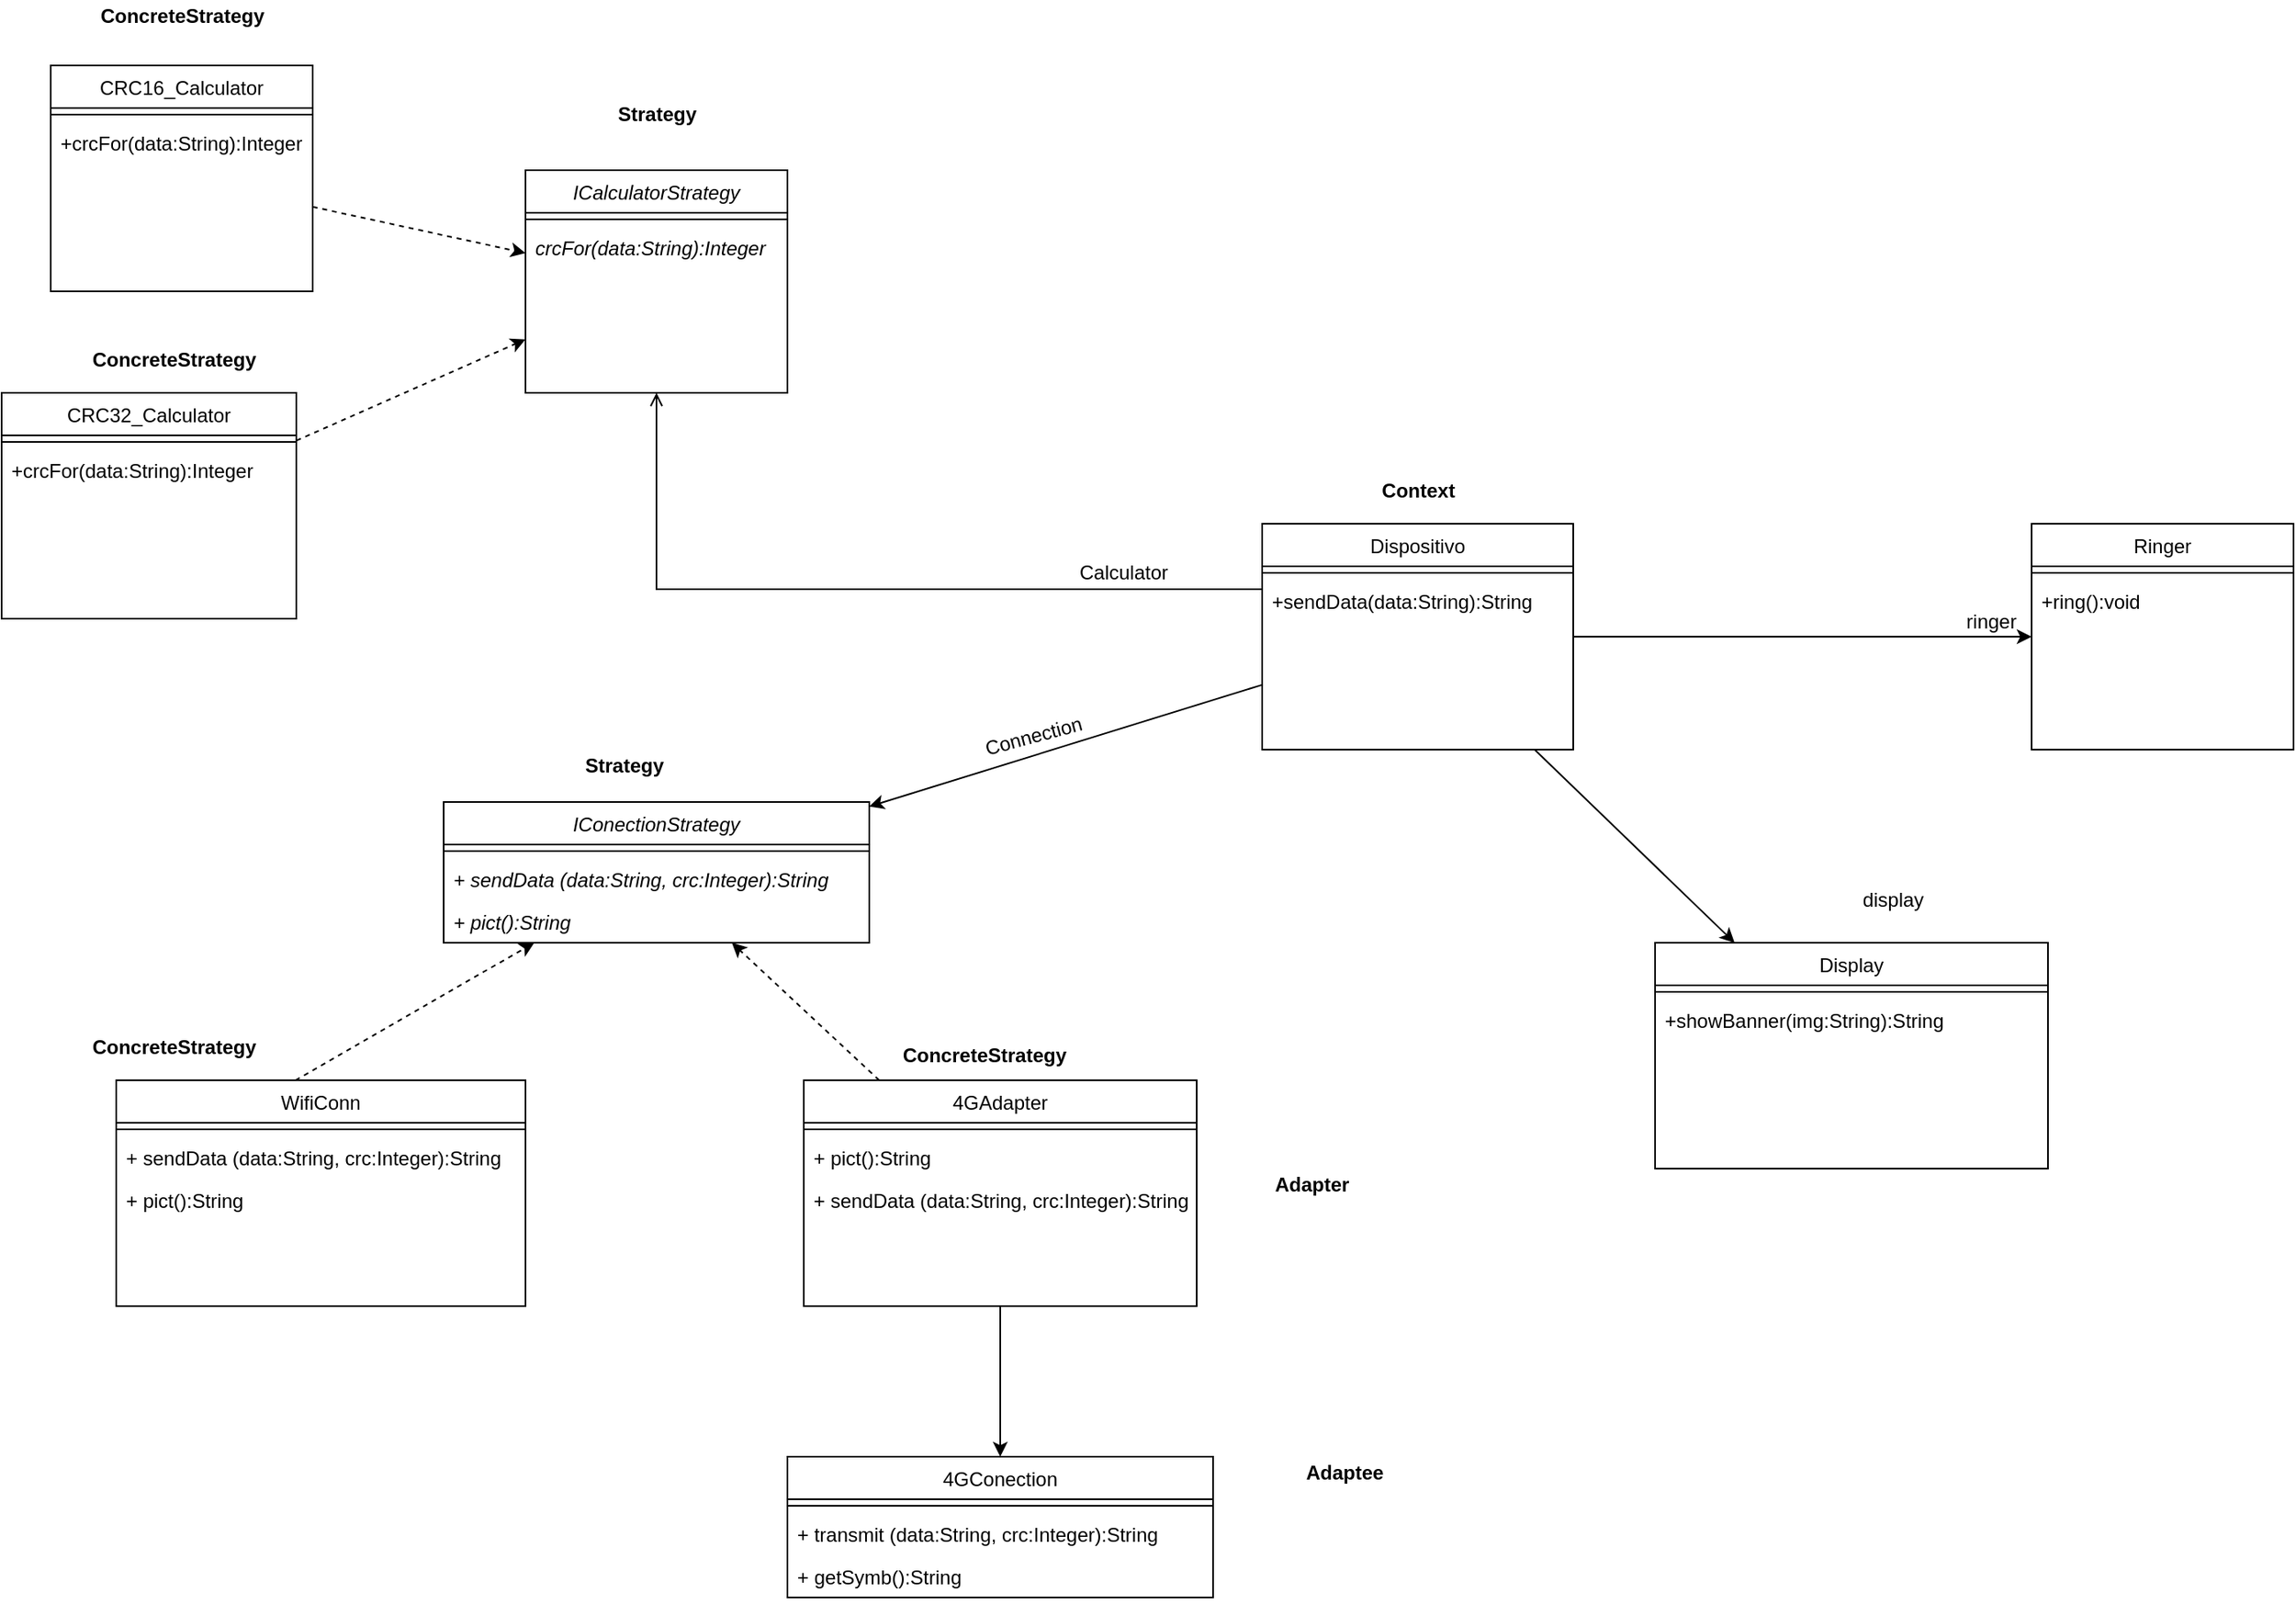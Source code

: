 <mxfile version="19.0.0" type="github">
  <diagram id="C5RBs43oDa-KdzZeNtuy" name="Page-1">
    <mxGraphModel dx="2179" dy="1909" grid="1" gridSize="10" guides="1" tooltips="1" connect="1" arrows="1" fold="1" page="1" pageScale="1" pageWidth="827" pageHeight="1169" math="0" shadow="0">
      <root>
        <mxCell id="WIyWlLk6GJQsqaUBKTNV-0" />
        <mxCell id="WIyWlLk6GJQsqaUBKTNV-1" parent="WIyWlLk6GJQsqaUBKTNV-0" />
        <mxCell id="zkfFHV4jXpPFQw0GAbJ--0" value="Dispositivo" style="swimlane;fontStyle=0;align=center;verticalAlign=top;childLayout=stackLayout;horizontal=1;startSize=26;horizontalStack=0;resizeParent=1;resizeLast=0;collapsible=1;marginBottom=0;rounded=0;shadow=0;strokeWidth=1;" parent="WIyWlLk6GJQsqaUBKTNV-1" vertex="1">
          <mxGeometry x="110" y="30" width="190" height="138" as="geometry">
            <mxRectangle x="230" y="140" width="160" height="26" as="alternateBounds" />
          </mxGeometry>
        </mxCell>
        <mxCell id="zkfFHV4jXpPFQw0GAbJ--4" value="" style="line;html=1;strokeWidth=1;align=left;verticalAlign=middle;spacingTop=-1;spacingLeft=3;spacingRight=3;rotatable=0;labelPosition=right;points=[];portConstraint=eastwest;" parent="zkfFHV4jXpPFQw0GAbJ--0" vertex="1">
          <mxGeometry y="26" width="190" height="8" as="geometry" />
        </mxCell>
        <mxCell id="zkfFHV4jXpPFQw0GAbJ--5" value="+sendData(data:String):String" style="text;align=left;verticalAlign=top;spacingLeft=4;spacingRight=4;overflow=hidden;rotatable=0;points=[[0,0.5],[1,0.5]];portConstraint=eastwest;" parent="zkfFHV4jXpPFQw0GAbJ--0" vertex="1">
          <mxGeometry y="34" width="190" height="26" as="geometry" />
        </mxCell>
        <mxCell id="zkfFHV4jXpPFQw0GAbJ--6" value="WifiConn" style="swimlane;fontStyle=0;align=center;verticalAlign=top;childLayout=stackLayout;horizontal=1;startSize=26;horizontalStack=0;resizeParent=1;resizeLast=0;collapsible=1;marginBottom=0;rounded=0;shadow=0;strokeWidth=1;" parent="WIyWlLk6GJQsqaUBKTNV-1" vertex="1">
          <mxGeometry x="-590" y="370" width="250" height="138" as="geometry">
            <mxRectangle x="130" y="380" width="160" height="26" as="alternateBounds" />
          </mxGeometry>
        </mxCell>
        <mxCell id="zkfFHV4jXpPFQw0GAbJ--9" value="" style="line;html=1;strokeWidth=1;align=left;verticalAlign=middle;spacingTop=-1;spacingLeft=3;spacingRight=3;rotatable=0;labelPosition=right;points=[];portConstraint=eastwest;" parent="zkfFHV4jXpPFQw0GAbJ--6" vertex="1">
          <mxGeometry y="26" width="250" height="8" as="geometry" />
        </mxCell>
        <mxCell id="HVEa03CkyZOE4N7WmH8P-10" value="+ sendData (data:String, crc:Integer):String" style="text;align=left;verticalAlign=top;spacingLeft=4;spacingRight=4;overflow=hidden;rotatable=0;points=[[0,0.5],[1,0.5]];portConstraint=eastwest;fontStyle=0" parent="zkfFHV4jXpPFQw0GAbJ--6" vertex="1">
          <mxGeometry y="34" width="250" height="26" as="geometry" />
        </mxCell>
        <mxCell id="HVEa03CkyZOE4N7WmH8P-11" value="+ pict():String" style="text;align=left;verticalAlign=top;spacingLeft=4;spacingRight=4;overflow=hidden;rotatable=0;points=[[0,0.5],[1,0.5]];portConstraint=eastwest;fontStyle=0" parent="zkfFHV4jXpPFQw0GAbJ--6" vertex="1">
          <mxGeometry y="60" width="250" height="26" as="geometry" />
        </mxCell>
        <mxCell id="zkfFHV4jXpPFQw0GAbJ--13" value="4GConection" style="swimlane;fontStyle=0;align=center;verticalAlign=top;childLayout=stackLayout;horizontal=1;startSize=26;horizontalStack=0;resizeParent=1;resizeLast=0;collapsible=1;marginBottom=0;rounded=0;shadow=0;strokeWidth=1;" parent="WIyWlLk6GJQsqaUBKTNV-1" vertex="1">
          <mxGeometry x="-180" y="600" width="260" height="86" as="geometry">
            <mxRectangle x="340" y="380" width="170" height="26" as="alternateBounds" />
          </mxGeometry>
        </mxCell>
        <mxCell id="zkfFHV4jXpPFQw0GAbJ--15" value="" style="line;html=1;strokeWidth=1;align=left;verticalAlign=middle;spacingTop=-1;spacingLeft=3;spacingRight=3;rotatable=0;labelPosition=right;points=[];portConstraint=eastwest;" parent="zkfFHV4jXpPFQw0GAbJ--13" vertex="1">
          <mxGeometry y="26" width="260" height="8" as="geometry" />
        </mxCell>
        <mxCell id="HVEa03CkyZOE4N7WmH8P-12" value="+ transmit (data:String, crc:Integer):String" style="text;align=left;verticalAlign=top;spacingLeft=4;spacingRight=4;overflow=hidden;rotatable=0;points=[[0,0.5],[1,0.5]];portConstraint=eastwest;fontStyle=0" parent="zkfFHV4jXpPFQw0GAbJ--13" vertex="1">
          <mxGeometry y="34" width="260" height="26" as="geometry" />
        </mxCell>
        <mxCell id="HVEa03CkyZOE4N7WmH8P-13" value="+ getSymb():String" style="text;align=left;verticalAlign=top;spacingLeft=4;spacingRight=4;overflow=hidden;rotatable=0;points=[[0,0.5],[1,0.5]];portConstraint=eastwest;fontStyle=0" parent="zkfFHV4jXpPFQw0GAbJ--13" vertex="1">
          <mxGeometry y="60" width="260" height="26" as="geometry" />
        </mxCell>
        <mxCell id="zkfFHV4jXpPFQw0GAbJ--17" value="ICalculatorStrategy" style="swimlane;fontStyle=2;align=center;verticalAlign=top;childLayout=stackLayout;horizontal=1;startSize=26;horizontalStack=0;resizeParent=1;resizeLast=0;collapsible=1;marginBottom=0;rounded=0;shadow=0;strokeWidth=1;" parent="WIyWlLk6GJQsqaUBKTNV-1" vertex="1">
          <mxGeometry x="-340" y="-186" width="160" height="136" as="geometry">
            <mxRectangle x="550" y="140" width="160" height="26" as="alternateBounds" />
          </mxGeometry>
        </mxCell>
        <mxCell id="zkfFHV4jXpPFQw0GAbJ--23" value="" style="line;html=1;strokeWidth=1;align=left;verticalAlign=middle;spacingTop=-1;spacingLeft=3;spacingRight=3;rotatable=0;labelPosition=right;points=[];portConstraint=eastwest;" parent="zkfFHV4jXpPFQw0GAbJ--17" vertex="1">
          <mxGeometry y="26" width="160" height="8" as="geometry" />
        </mxCell>
        <mxCell id="zkfFHV4jXpPFQw0GAbJ--25" value="crcFor(data:String):Integer" style="text;align=left;verticalAlign=top;spacingLeft=4;spacingRight=4;overflow=hidden;rotatable=0;points=[[0,0.5],[1,0.5]];portConstraint=eastwest;fontStyle=2" parent="zkfFHV4jXpPFQw0GAbJ--17" vertex="1">
          <mxGeometry y="34" width="160" height="26" as="geometry" />
        </mxCell>
        <mxCell id="zkfFHV4jXpPFQw0GAbJ--26" value="" style="endArrow=open;shadow=0;strokeWidth=1;rounded=0;endFill=1;edgeStyle=elbowEdgeStyle;elbow=vertical;startArrow=none;" parent="WIyWlLk6GJQsqaUBKTNV-1" source="zkfFHV4jXpPFQw0GAbJ--0" target="zkfFHV4jXpPFQw0GAbJ--17" edge="1">
          <mxGeometry x="0.5" y="41" relative="1" as="geometry">
            <mxPoint x="380" y="192" as="sourcePoint" />
            <mxPoint x="540" y="192" as="targetPoint" />
            <mxPoint x="-40" y="32" as="offset" />
            <Array as="points">
              <mxPoint x="-40" y="70" />
            </Array>
          </mxGeometry>
        </mxCell>
        <mxCell id="HVEa03CkyZOE4N7WmH8P-0" value="IConectionStrategy&#xa;" style="swimlane;fontStyle=2;align=center;verticalAlign=top;childLayout=stackLayout;horizontal=1;startSize=26;horizontalStack=0;resizeParent=1;resizeLast=0;collapsible=1;marginBottom=0;rounded=0;shadow=0;strokeWidth=1;" parent="WIyWlLk6GJQsqaUBKTNV-1" vertex="1">
          <mxGeometry x="-390" y="200" width="260" height="86" as="geometry">
            <mxRectangle x="340" y="380" width="170" height="26" as="alternateBounds" />
          </mxGeometry>
        </mxCell>
        <mxCell id="HVEa03CkyZOE4N7WmH8P-2" value="" style="line;html=1;strokeWidth=1;align=left;verticalAlign=middle;spacingTop=-1;spacingLeft=3;spacingRight=3;rotatable=0;labelPosition=right;points=[];portConstraint=eastwest;" parent="HVEa03CkyZOE4N7WmH8P-0" vertex="1">
          <mxGeometry y="26" width="260" height="8" as="geometry" />
        </mxCell>
        <mxCell id="HVEa03CkyZOE4N7WmH8P-8" value="+ sendData (data:String, crc:Integer):String" style="text;align=left;verticalAlign=top;spacingLeft=4;spacingRight=4;overflow=hidden;rotatable=0;points=[[0,0.5],[1,0.5]];portConstraint=eastwest;fontStyle=2" parent="HVEa03CkyZOE4N7WmH8P-0" vertex="1">
          <mxGeometry y="34" width="260" height="26" as="geometry" />
        </mxCell>
        <mxCell id="HVEa03CkyZOE4N7WmH8P-9" value="+ pict():String" style="text;align=left;verticalAlign=top;spacingLeft=4;spacingRight=4;overflow=hidden;rotatable=0;points=[[0,0.5],[1,0.5]];portConstraint=eastwest;fontStyle=2" parent="HVEa03CkyZOE4N7WmH8P-0" vertex="1">
          <mxGeometry y="60" width="260" height="26" as="geometry" />
        </mxCell>
        <mxCell id="HVEa03CkyZOE4N7WmH8P-3" value="" style="endArrow=classic;html=1;rounded=0;" parent="WIyWlLk6GJQsqaUBKTNV-1" source="zkfFHV4jXpPFQw0GAbJ--0" target="HVEa03CkyZOE4N7WmH8P-0" edge="1">
          <mxGeometry width="50" height="50" relative="1" as="geometry">
            <mxPoint x="220" y="165.182" as="sourcePoint" />
            <mxPoint x="420" y="100" as="targetPoint" />
          </mxGeometry>
        </mxCell>
        <mxCell id="HVEa03CkyZOE4N7WmH8P-4" value="Connection" style="text;html=1;align=center;verticalAlign=middle;resizable=0;points=[];autosize=1;strokeColor=none;fillColor=none;rotation=-15;" parent="WIyWlLk6GJQsqaUBKTNV-1" vertex="1">
          <mxGeometry x="-70" y="150" width="80" height="20" as="geometry" />
        </mxCell>
        <mxCell id="HVEa03CkyZOE4N7WmH8P-5" value="" style="endArrow=classic;html=1;rounded=0;exitX=0.438;exitY=0;exitDx=0;exitDy=0;exitPerimeter=0;dashed=1;" parent="WIyWlLk6GJQsqaUBKTNV-1" source="zkfFHV4jXpPFQw0GAbJ--6" target="HVEa03CkyZOE4N7WmH8P-0" edge="1">
          <mxGeometry width="50" height="50" relative="1" as="geometry">
            <mxPoint x="370" y="150" as="sourcePoint" />
            <mxPoint x="420" y="100" as="targetPoint" />
          </mxGeometry>
        </mxCell>
        <mxCell id="HVEa03CkyZOE4N7WmH8P-6" value="" style="endArrow=classic;html=1;rounded=0;dashed=1;" parent="WIyWlLk6GJQsqaUBKTNV-1" source="nnLuRa0u8uyTsH2V91wt-7" target="HVEa03CkyZOE4N7WmH8P-0" edge="1">
          <mxGeometry width="50" height="50" relative="1" as="geometry">
            <mxPoint x="-229.92" y="310" as="sourcePoint" />
            <mxPoint x="-83.889" y="230" as="targetPoint" />
          </mxGeometry>
        </mxCell>
        <mxCell id="HVEa03CkyZOE4N7WmH8P-14" value="CRC16_Calculator" style="swimlane;fontStyle=0;align=center;verticalAlign=top;childLayout=stackLayout;horizontal=1;startSize=26;horizontalStack=0;resizeParent=1;resizeLast=0;collapsible=1;marginBottom=0;rounded=0;shadow=0;strokeWidth=1;" parent="WIyWlLk6GJQsqaUBKTNV-1" vertex="1">
          <mxGeometry x="-630" y="-250" width="160" height="138" as="geometry">
            <mxRectangle x="130" y="380" width="160" height="26" as="alternateBounds" />
          </mxGeometry>
        </mxCell>
        <mxCell id="HVEa03CkyZOE4N7WmH8P-15" value="" style="line;html=1;strokeWidth=1;align=left;verticalAlign=middle;spacingTop=-1;spacingLeft=3;spacingRight=3;rotatable=0;labelPosition=right;points=[];portConstraint=eastwest;" parent="HVEa03CkyZOE4N7WmH8P-14" vertex="1">
          <mxGeometry y="26" width="160" height="8" as="geometry" />
        </mxCell>
        <mxCell id="HVEa03CkyZOE4N7WmH8P-25" value="+crcFor(data:String):Integer" style="text;align=left;verticalAlign=top;spacingLeft=4;spacingRight=4;overflow=hidden;rotatable=0;points=[[0,0.5],[1,0.5]];portConstraint=eastwest;fontStyle=0" parent="HVEa03CkyZOE4N7WmH8P-14" vertex="1">
          <mxGeometry y="34" width="160" height="26" as="geometry" />
        </mxCell>
        <mxCell id="HVEa03CkyZOE4N7WmH8P-18" value="" style="endArrow=classic;html=1;rounded=0;dashed=1;" parent="WIyWlLk6GJQsqaUBKTNV-1" source="HVEa03CkyZOE4N7WmH8P-14" target="zkfFHV4jXpPFQw0GAbJ--17" edge="1">
          <mxGeometry width="50" height="50" relative="1" as="geometry">
            <mxPoint x="590" y="-436" as="sourcePoint" />
            <mxPoint x="20.39" y="-350" as="targetPoint" />
          </mxGeometry>
        </mxCell>
        <mxCell id="HVEa03CkyZOE4N7WmH8P-19" value="CRC32_Calculator" style="swimlane;fontStyle=0;align=center;verticalAlign=top;childLayout=stackLayout;horizontal=1;startSize=26;horizontalStack=0;resizeParent=1;resizeLast=0;collapsible=1;marginBottom=0;rounded=0;shadow=0;strokeWidth=1;" parent="WIyWlLk6GJQsqaUBKTNV-1" vertex="1">
          <mxGeometry x="-660" y="-50" width="180" height="138" as="geometry">
            <mxRectangle x="130" y="380" width="160" height="26" as="alternateBounds" />
          </mxGeometry>
        </mxCell>
        <mxCell id="HVEa03CkyZOE4N7WmH8P-20" value="" style="line;html=1;strokeWidth=1;align=left;verticalAlign=middle;spacingTop=-1;spacingLeft=3;spacingRight=3;rotatable=0;labelPosition=right;points=[];portConstraint=eastwest;" parent="HVEa03CkyZOE4N7WmH8P-19" vertex="1">
          <mxGeometry y="26" width="180" height="8" as="geometry" />
        </mxCell>
        <mxCell id="HVEa03CkyZOE4N7WmH8P-24" value="+crcFor(data:String):Integer" style="text;align=left;verticalAlign=top;spacingLeft=4;spacingRight=4;overflow=hidden;rotatable=0;points=[[0,0.5],[1,0.5]];portConstraint=eastwest;fontStyle=0" parent="HVEa03CkyZOE4N7WmH8P-19" vertex="1">
          <mxGeometry y="34" width="180" height="26" as="geometry" />
        </mxCell>
        <mxCell id="HVEa03CkyZOE4N7WmH8P-23" value="" style="endArrow=classic;html=1;rounded=0;dashed=1;" parent="WIyWlLk6GJQsqaUBKTNV-1" source="HVEa03CkyZOE4N7WmH8P-19" target="zkfFHV4jXpPFQw0GAbJ--17" edge="1">
          <mxGeometry width="50" height="50" relative="1" as="geometry">
            <mxPoint x="-99.92" y="-246" as="sourcePoint" />
            <mxPoint x="231.6" y="-182.872" as="targetPoint" />
          </mxGeometry>
        </mxCell>
        <mxCell id="HVEa03CkyZOE4N7WmH8P-26" value="Ringer" style="swimlane;fontStyle=0;align=center;verticalAlign=top;childLayout=stackLayout;horizontal=1;startSize=26;horizontalStack=0;resizeParent=1;resizeLast=0;collapsible=1;marginBottom=0;rounded=0;shadow=0;strokeWidth=1;" parent="WIyWlLk6GJQsqaUBKTNV-1" vertex="1">
          <mxGeometry x="580" y="30" width="160" height="138" as="geometry">
            <mxRectangle x="230" y="140" width="160" height="26" as="alternateBounds" />
          </mxGeometry>
        </mxCell>
        <mxCell id="HVEa03CkyZOE4N7WmH8P-27" value="" style="line;html=1;strokeWidth=1;align=left;verticalAlign=middle;spacingTop=-1;spacingLeft=3;spacingRight=3;rotatable=0;labelPosition=right;points=[];portConstraint=eastwest;" parent="HVEa03CkyZOE4N7WmH8P-26" vertex="1">
          <mxGeometry y="26" width="160" height="8" as="geometry" />
        </mxCell>
        <mxCell id="HVEa03CkyZOE4N7WmH8P-28" value="+ring():void" style="text;align=left;verticalAlign=top;spacingLeft=4;spacingRight=4;overflow=hidden;rotatable=0;points=[[0,0.5],[1,0.5]];portConstraint=eastwest;" parent="HVEa03CkyZOE4N7WmH8P-26" vertex="1">
          <mxGeometry y="34" width="160" height="26" as="geometry" />
        </mxCell>
        <mxCell id="HVEa03CkyZOE4N7WmH8P-29" value="" style="endArrow=classic;html=1;rounded=0;startArrow=none;" parent="WIyWlLk6GJQsqaUBKTNV-1" source="zkfFHV4jXpPFQw0GAbJ--0" target="HVEa03CkyZOE4N7WmH8P-26" edge="1">
          <mxGeometry width="50" height="50" relative="1" as="geometry">
            <mxPoint x="551.281" y="238" as="sourcePoint" />
            <mxPoint x="510" y="-210" as="targetPoint" />
          </mxGeometry>
        </mxCell>
        <mxCell id="HVEa03CkyZOE4N7WmH8P-30" value="Display" style="swimlane;fontStyle=0;align=center;verticalAlign=top;childLayout=stackLayout;horizontal=1;startSize=26;horizontalStack=0;resizeParent=1;resizeLast=0;collapsible=1;marginBottom=0;rounded=0;shadow=0;strokeWidth=1;" parent="WIyWlLk6GJQsqaUBKTNV-1" vertex="1">
          <mxGeometry x="350" y="286" width="240" height="138" as="geometry">
            <mxRectangle x="230" y="140" width="160" height="26" as="alternateBounds" />
          </mxGeometry>
        </mxCell>
        <mxCell id="HVEa03CkyZOE4N7WmH8P-31" value="" style="line;html=1;strokeWidth=1;align=left;verticalAlign=middle;spacingTop=-1;spacingLeft=3;spacingRight=3;rotatable=0;labelPosition=right;points=[];portConstraint=eastwest;" parent="HVEa03CkyZOE4N7WmH8P-30" vertex="1">
          <mxGeometry y="26" width="240" height="8" as="geometry" />
        </mxCell>
        <mxCell id="HVEa03CkyZOE4N7WmH8P-32" value="+showBanner(img:String):String" style="text;align=left;verticalAlign=top;spacingLeft=4;spacingRight=4;overflow=hidden;rotatable=0;points=[[0,0.5],[1,0.5]];portConstraint=eastwest;" parent="HVEa03CkyZOE4N7WmH8P-30" vertex="1">
          <mxGeometry y="34" width="240" height="26" as="geometry" />
        </mxCell>
        <mxCell id="HVEa03CkyZOE4N7WmH8P-33" value="" style="endArrow=classic;html=1;rounded=0;" parent="WIyWlLk6GJQsqaUBKTNV-1" source="zkfFHV4jXpPFQw0GAbJ--0" target="HVEa03CkyZOE4N7WmH8P-30" edge="1">
          <mxGeometry width="50" height="50" relative="1" as="geometry">
            <mxPoint x="380" y="290" as="sourcePoint" />
            <mxPoint x="590" y="290" as="targetPoint" />
          </mxGeometry>
        </mxCell>
        <mxCell id="HVEa03CkyZOE4N7WmH8P-34" value="display" style="text;html=1;align=center;verticalAlign=middle;resizable=0;points=[];autosize=1;strokeColor=none;fillColor=none;" parent="WIyWlLk6GJQsqaUBKTNV-1" vertex="1">
          <mxGeometry x="470" y="250" width="50" height="20" as="geometry" />
        </mxCell>
        <mxCell id="HVEa03CkyZOE4N7WmH8P-40" value="Calculator" style="text;html=1;align=center;verticalAlign=middle;resizable=0;points=[];autosize=1;strokeColor=none;fillColor=none;" parent="WIyWlLk6GJQsqaUBKTNV-1" vertex="1">
          <mxGeometry x="-10" y="50" width="70" height="20" as="geometry" />
        </mxCell>
        <mxCell id="HVEa03CkyZOE4N7WmH8P-41" value="ringer" style="text;html=1;align=center;verticalAlign=middle;resizable=0;points=[];autosize=1;strokeColor=none;fillColor=none;" parent="WIyWlLk6GJQsqaUBKTNV-1" vertex="1">
          <mxGeometry x="530" y="80" width="50" height="20" as="geometry" />
        </mxCell>
        <mxCell id="nnLuRa0u8uyTsH2V91wt-0" value="Context" style="text;html=1;align=center;verticalAlign=middle;resizable=0;points=[];autosize=1;strokeColor=none;fillColor=none;fontStyle=1" vertex="1" parent="WIyWlLk6GJQsqaUBKTNV-1">
          <mxGeometry x="175" width="60" height="20" as="geometry" />
        </mxCell>
        <mxCell id="nnLuRa0u8uyTsH2V91wt-1" value="Strategy" style="text;html=1;align=center;verticalAlign=middle;resizable=0;points=[];autosize=1;strokeColor=none;fillColor=none;fontStyle=1" vertex="1" parent="WIyWlLk6GJQsqaUBKTNV-1">
          <mxGeometry x="-310" y="168" width="60" height="20" as="geometry" />
        </mxCell>
        <mxCell id="nnLuRa0u8uyTsH2V91wt-2" value="Strategy" style="text;html=1;align=center;verticalAlign=middle;resizable=0;points=[];autosize=1;strokeColor=none;fillColor=none;fontStyle=1" vertex="1" parent="WIyWlLk6GJQsqaUBKTNV-1">
          <mxGeometry x="-290" y="-230" width="60" height="20" as="geometry" />
        </mxCell>
        <mxCell id="nnLuRa0u8uyTsH2V91wt-3" value="ConcreteStrategy" style="text;html=1;align=center;verticalAlign=middle;resizable=0;points=[];autosize=1;strokeColor=none;fillColor=none;fontStyle=1" vertex="1" parent="WIyWlLk6GJQsqaUBKTNV-1">
          <mxGeometry x="-120" y="345" width="120" height="20" as="geometry" />
        </mxCell>
        <mxCell id="nnLuRa0u8uyTsH2V91wt-4" value="ConcreteStrategy" style="text;html=1;align=center;verticalAlign=middle;resizable=0;points=[];autosize=1;strokeColor=none;fillColor=none;fontStyle=1" vertex="1" parent="WIyWlLk6GJQsqaUBKTNV-1">
          <mxGeometry x="-615" y="340" width="120" height="20" as="geometry" />
        </mxCell>
        <mxCell id="nnLuRa0u8uyTsH2V91wt-5" value="ConcreteStrategy" style="text;html=1;align=center;verticalAlign=middle;resizable=0;points=[];autosize=1;strokeColor=none;fillColor=none;fontStyle=1" vertex="1" parent="WIyWlLk6GJQsqaUBKTNV-1">
          <mxGeometry x="-615" y="-80" width="120" height="20" as="geometry" />
        </mxCell>
        <mxCell id="nnLuRa0u8uyTsH2V91wt-6" value="ConcreteStrategy" style="text;html=1;align=center;verticalAlign=middle;resizable=0;points=[];autosize=1;strokeColor=none;fillColor=none;fontStyle=1" vertex="1" parent="WIyWlLk6GJQsqaUBKTNV-1">
          <mxGeometry x="-610" y="-290" width="120" height="20" as="geometry" />
        </mxCell>
        <mxCell id="nnLuRa0u8uyTsH2V91wt-7" value="4GAdapter" style="swimlane;fontStyle=0;align=center;verticalAlign=top;childLayout=stackLayout;horizontal=1;startSize=26;horizontalStack=0;resizeParent=1;resizeLast=0;collapsible=1;marginBottom=0;rounded=0;shadow=0;strokeWidth=1;" vertex="1" parent="WIyWlLk6GJQsqaUBKTNV-1">
          <mxGeometry x="-170" y="370" width="240" height="138" as="geometry">
            <mxRectangle x="230" y="140" width="160" height="26" as="alternateBounds" />
          </mxGeometry>
        </mxCell>
        <mxCell id="nnLuRa0u8uyTsH2V91wt-8" value="" style="line;html=1;strokeWidth=1;align=left;verticalAlign=middle;spacingTop=-1;spacingLeft=3;spacingRight=3;rotatable=0;labelPosition=right;points=[];portConstraint=eastwest;" vertex="1" parent="nnLuRa0u8uyTsH2V91wt-7">
          <mxGeometry y="26" width="240" height="8" as="geometry" />
        </mxCell>
        <mxCell id="nnLuRa0u8uyTsH2V91wt-12" value="+ pict():String" style="text;align=left;verticalAlign=top;spacingLeft=4;spacingRight=4;overflow=hidden;rotatable=0;points=[[0,0.5],[1,0.5]];portConstraint=eastwest;fontStyle=0" vertex="1" parent="nnLuRa0u8uyTsH2V91wt-7">
          <mxGeometry y="34" width="240" height="26" as="geometry" />
        </mxCell>
        <mxCell id="nnLuRa0u8uyTsH2V91wt-11" value="+ sendData (data:String, crc:Integer):String" style="text;align=left;verticalAlign=top;spacingLeft=4;spacingRight=4;overflow=hidden;rotatable=0;points=[[0,0.5],[1,0.5]];portConstraint=eastwest;fontStyle=0" vertex="1" parent="nnLuRa0u8uyTsH2V91wt-7">
          <mxGeometry y="60" width="240" height="26" as="geometry" />
        </mxCell>
        <mxCell id="nnLuRa0u8uyTsH2V91wt-10" value="" style="endArrow=classic;html=1;rounded=0;" edge="1" parent="WIyWlLk6GJQsqaUBKTNV-1" source="nnLuRa0u8uyTsH2V91wt-7" target="zkfFHV4jXpPFQw0GAbJ--13">
          <mxGeometry width="50" height="50" relative="1" as="geometry">
            <mxPoint x="-90" y="350" as="sourcePoint" />
            <mxPoint x="-40" y="300" as="targetPoint" />
          </mxGeometry>
        </mxCell>
        <mxCell id="nnLuRa0u8uyTsH2V91wt-13" value="Adapter" style="text;html=1;align=center;verticalAlign=middle;resizable=0;points=[];autosize=1;strokeColor=none;fillColor=none;fontStyle=1" vertex="1" parent="WIyWlLk6GJQsqaUBKTNV-1">
          <mxGeometry x="110" y="424" width="60" height="20" as="geometry" />
        </mxCell>
        <mxCell id="nnLuRa0u8uyTsH2V91wt-14" value="Adaptee" style="text;html=1;align=center;verticalAlign=middle;resizable=0;points=[];autosize=1;strokeColor=none;fillColor=none;fontStyle=1" vertex="1" parent="WIyWlLk6GJQsqaUBKTNV-1">
          <mxGeometry x="130" y="600" width="60" height="20" as="geometry" />
        </mxCell>
      </root>
    </mxGraphModel>
  </diagram>
</mxfile>
